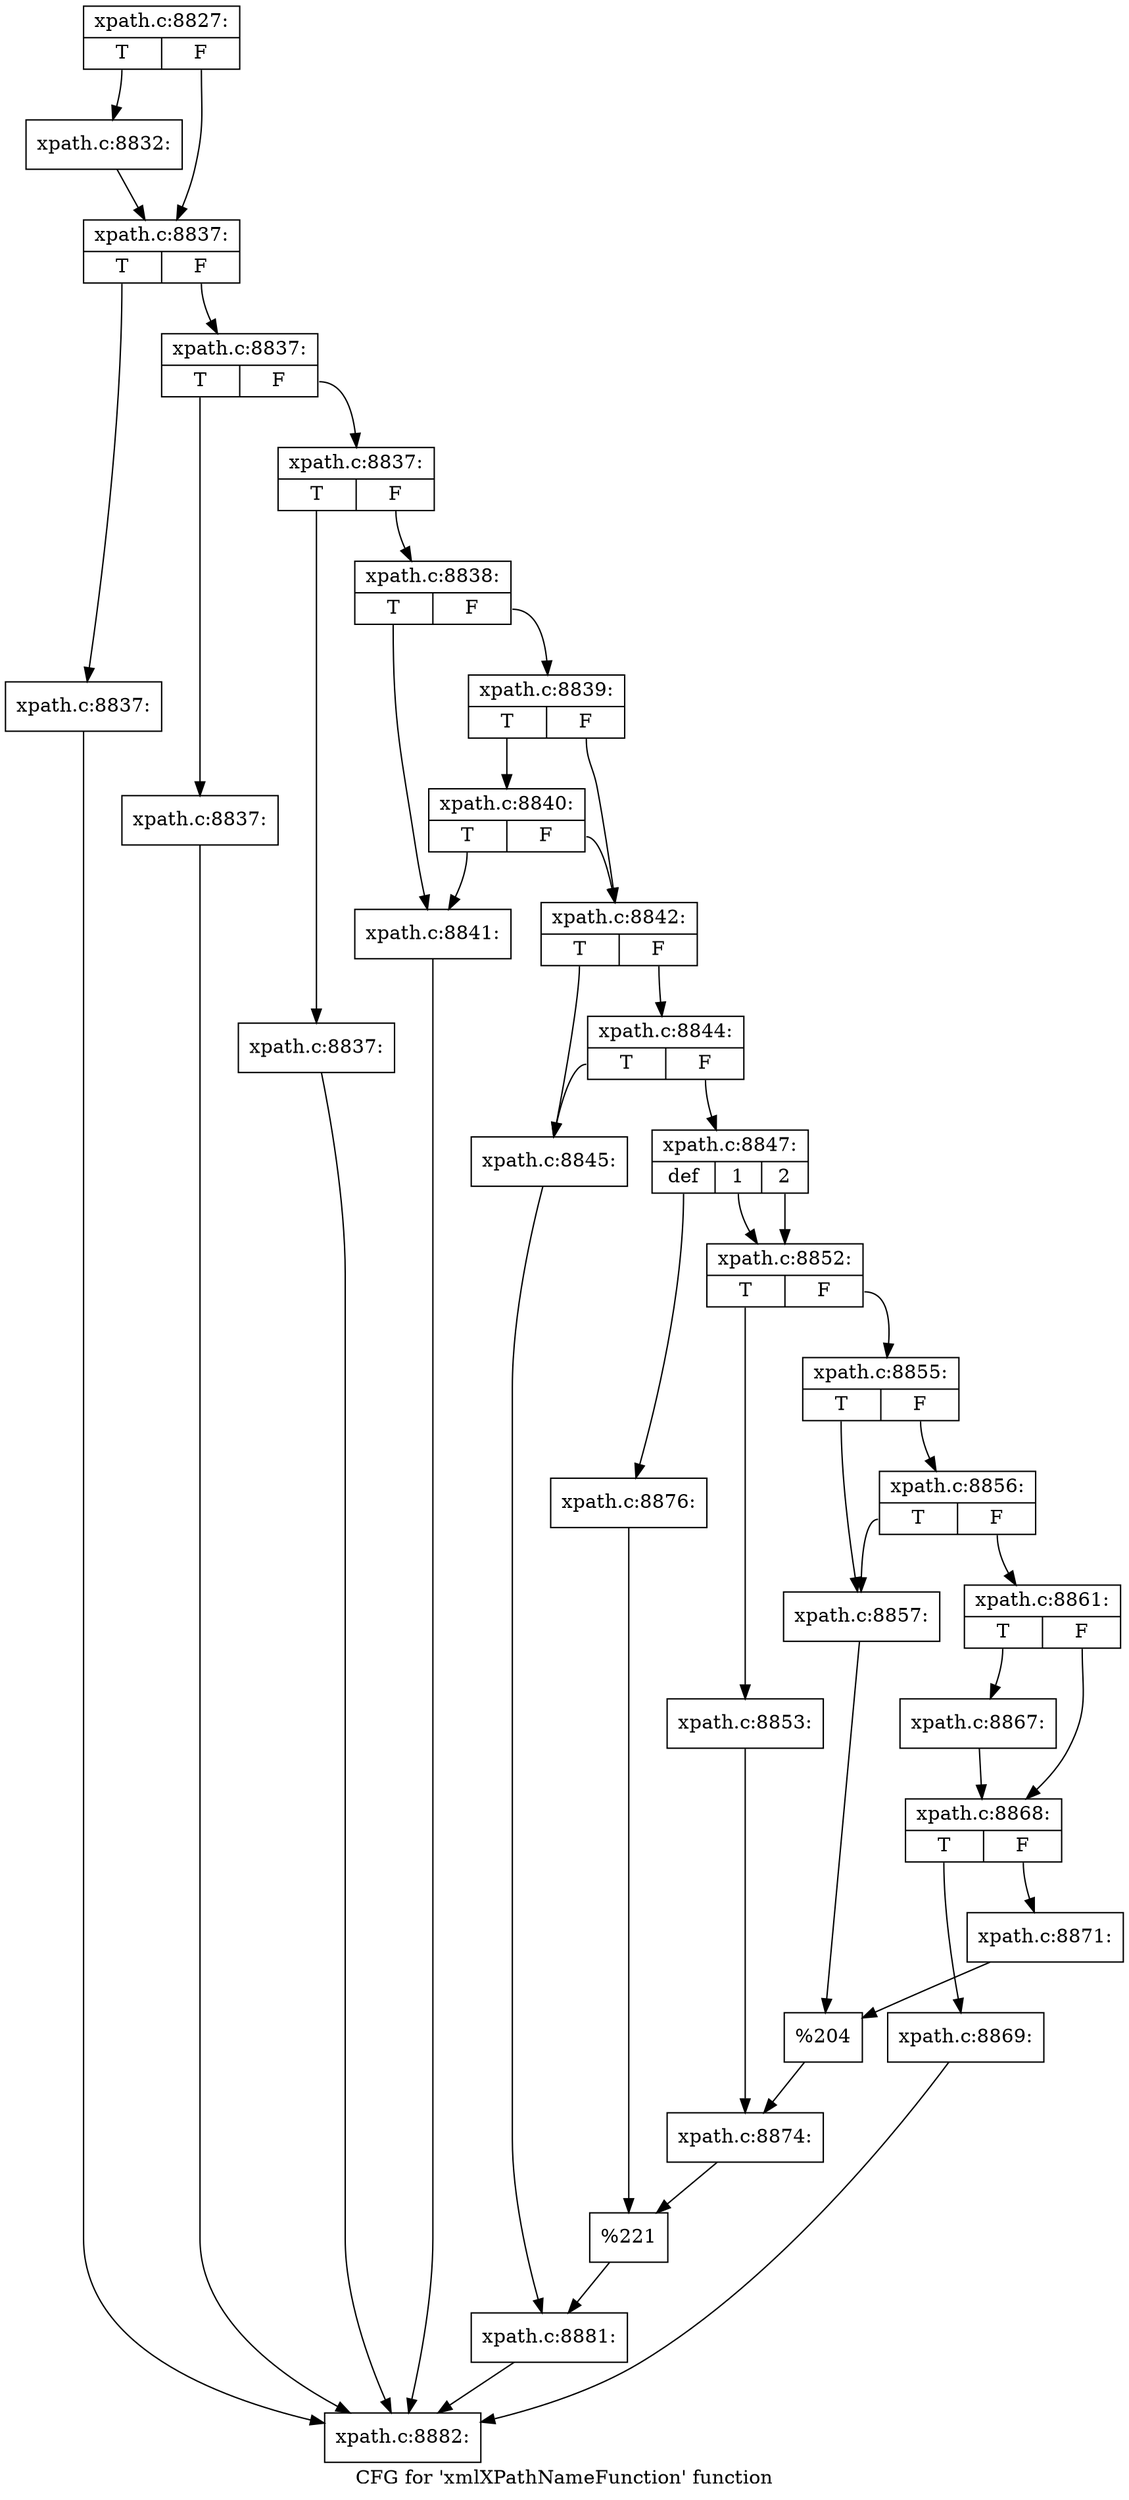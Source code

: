 digraph "CFG for 'xmlXPathNameFunction' function" {
	label="CFG for 'xmlXPathNameFunction' function";

	Node0x50d2be0 [shape=record,label="{xpath.c:8827:|{<s0>T|<s1>F}}"];
	Node0x50d2be0:s0 -> Node0x5156410;
	Node0x50d2be0:s1 -> Node0x5156460;
	Node0x5156410 [shape=record,label="{xpath.c:8832:}"];
	Node0x5156410 -> Node0x5156460;
	Node0x5156460 [shape=record,label="{xpath.c:8837:|{<s0>T|<s1>F}}"];
	Node0x5156460:s0 -> Node0x516f5f0;
	Node0x5156460:s1 -> Node0x516f640;
	Node0x516f5f0 [shape=record,label="{xpath.c:8837:}"];
	Node0x516f5f0 -> Node0x5158660;
	Node0x516f640 [shape=record,label="{xpath.c:8837:|{<s0>T|<s1>F}}"];
	Node0x516f640:s0 -> Node0x516f900;
	Node0x516f640:s1 -> Node0x516f950;
	Node0x516f900 [shape=record,label="{xpath.c:8837:}"];
	Node0x516f900 -> Node0x5158660;
	Node0x516f950 [shape=record,label="{xpath.c:8837:|{<s0>T|<s1>F}}"];
	Node0x516f950:s0 -> Node0x516fd20;
	Node0x516f950:s1 -> Node0x516fd70;
	Node0x516fd20 [shape=record,label="{xpath.c:8837:}"];
	Node0x516fd20 -> Node0x5158660;
	Node0x516fd70 [shape=record,label="{xpath.c:8838:|{<s0>T|<s1>F}}"];
	Node0x516fd70:s0 -> Node0x51704b0;
	Node0x516fd70:s1 -> Node0x5170550;
	Node0x5170550 [shape=record,label="{xpath.c:8839:|{<s0>T|<s1>F}}"];
	Node0x5170550:s0 -> Node0x5170990;
	Node0x5170550:s1 -> Node0x5170500;
	Node0x5170990 [shape=record,label="{xpath.c:8840:|{<s0>T|<s1>F}}"];
	Node0x5170990:s0 -> Node0x51704b0;
	Node0x5170990:s1 -> Node0x5170500;
	Node0x51704b0 [shape=record,label="{xpath.c:8841:}"];
	Node0x51704b0 -> Node0x5158660;
	Node0x5170500 [shape=record,label="{xpath.c:8842:|{<s0>T|<s1>F}}"];
	Node0x5170500:s0 -> Node0x5171770;
	Node0x5170500:s1 -> Node0x5171860;
	Node0x5171860 [shape=record,label="{xpath.c:8844:|{<s0>T|<s1>F}}"];
	Node0x5171860:s0 -> Node0x5171770;
	Node0x5171860:s1 -> Node0x5171810;
	Node0x5171770 [shape=record,label="{xpath.c:8845:}"];
	Node0x5171770 -> Node0x51717c0;
	Node0x5171810 [shape=record,label="{xpath.c:8847:|{<s0>def|<s1>1|<s2>2}}"];
	Node0x5171810:s0 -> Node0x5173030;
	Node0x5171810:s1 -> Node0x5173370;
	Node0x5171810:s2 -> Node0x5173370;
	Node0x5173370 [shape=record,label="{xpath.c:8852:|{<s0>T|<s1>F}}"];
	Node0x5173370:s0 -> Node0x5173460;
	Node0x5173370:s1 -> Node0x5173500;
	Node0x5173460 [shape=record,label="{xpath.c:8853:}"];
	Node0x5173460 -> Node0x51734b0;
	Node0x5173500 [shape=record,label="{xpath.c:8855:|{<s0>T|<s1>F}}"];
	Node0x5173500:s0 -> Node0x5174360;
	Node0x5173500:s1 -> Node0x5174450;
	Node0x5174450 [shape=record,label="{xpath.c:8856:|{<s0>T|<s1>F}}"];
	Node0x5174450:s0 -> Node0x5174360;
	Node0x5174450:s1 -> Node0x5174400;
	Node0x5174360 [shape=record,label="{xpath.c:8857:}"];
	Node0x5174360 -> Node0x51743b0;
	Node0x5174400 [shape=record,label="{xpath.c:8861:|{<s0>T|<s1>F}}"];
	Node0x5174400:s0 -> Node0x5176cb0;
	Node0x5174400:s1 -> Node0x5177b40;
	Node0x5176cb0 [shape=record,label="{xpath.c:8867:}"];
	Node0x5176cb0 -> Node0x5177b40;
	Node0x5177b40 [shape=record,label="{xpath.c:8868:|{<s0>T|<s1>F}}"];
	Node0x5177b40:s0 -> Node0x5178b30;
	Node0x5177b40:s1 -> Node0x5178b80;
	Node0x5178b30 [shape=record,label="{xpath.c:8869:}"];
	Node0x5178b30 -> Node0x5158660;
	Node0x5178b80 [shape=record,label="{xpath.c:8871:}"];
	Node0x5178b80 -> Node0x51743b0;
	Node0x51743b0 [shape=record,label="{%204}"];
	Node0x51743b0 -> Node0x51734b0;
	Node0x51734b0 [shape=record,label="{xpath.c:8874:}"];
	Node0x51734b0 -> Node0x51729e0;
	Node0x5173030 [shape=record,label="{xpath.c:8876:}"];
	Node0x5173030 -> Node0x51729e0;
	Node0x51729e0 [shape=record,label="{%221}"];
	Node0x51729e0 -> Node0x51717c0;
	Node0x51717c0 [shape=record,label="{xpath.c:8881:}"];
	Node0x51717c0 -> Node0x5158660;
	Node0x5158660 [shape=record,label="{xpath.c:8882:}"];
}
